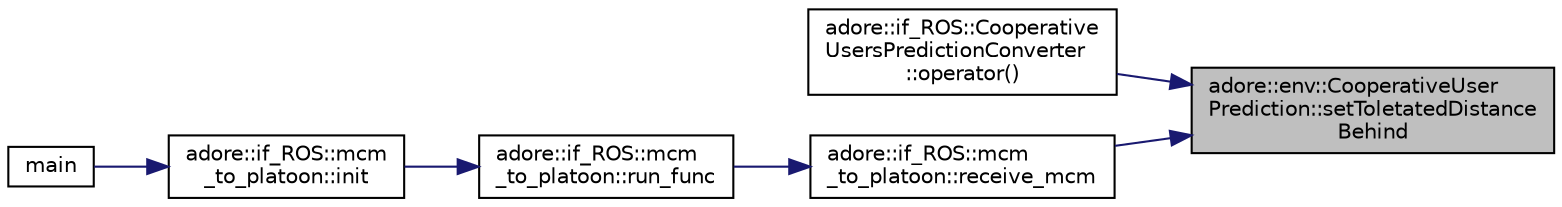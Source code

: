 digraph "adore::env::CooperativeUserPrediction::setToletatedDistanceBehind"
{
 // LATEX_PDF_SIZE
  edge [fontname="Helvetica",fontsize="10",labelfontname="Helvetica",labelfontsize="10"];
  node [fontname="Helvetica",fontsize="10",shape=record];
  rankdir="RL";
  Node1 [label="adore::env::CooperativeUser\lPrediction::setToletatedDistance\lBehind",height=0.2,width=0.4,color="black", fillcolor="grey75", style="filled", fontcolor="black",tooltip=" "];
  Node1 -> Node2 [dir="back",color="midnightblue",fontsize="10",style="solid",fontname="Helvetica"];
  Node2 [label="adore::if_ROS::Cooperative\lUsersPredictionConverter\l::operator()",height=0.2,width=0.4,color="black", fillcolor="white", style="filled",URL="$structadore_1_1if__ROS_1_1CooperativeUsersPredictionConverter.html#afdd9ff9abfadb6641bb33746fefa0ebc",tooltip=" "];
  Node1 -> Node3 [dir="back",color="midnightblue",fontsize="10",style="solid",fontname="Helvetica"];
  Node3 [label="adore::if_ROS::mcm\l_to_platoon::receive_mcm",height=0.2,width=0.4,color="black", fillcolor="white", style="filled",URL="$classadore_1_1if__ROS_1_1mcm__to__platoon.html#a307269abe7ea5ed2a560058a5f967203",tooltip=" "];
  Node3 -> Node4 [dir="back",color="midnightblue",fontsize="10",style="solid",fontname="Helvetica"];
  Node4 [label="adore::if_ROS::mcm\l_to_platoon::run_func",height=0.2,width=0.4,color="black", fillcolor="white", style="filled",URL="$classadore_1_1if__ROS_1_1mcm__to__platoon.html#a1d2e6e46fe8dab9364ea1709dfb8de7e",tooltip=" "];
  Node4 -> Node5 [dir="back",color="midnightblue",fontsize="10",style="solid",fontname="Helvetica"];
  Node5 [label="adore::if_ROS::mcm\l_to_platoon::init",height=0.2,width=0.4,color="black", fillcolor="white", style="filled",URL="$classadore_1_1if__ROS_1_1mcm__to__platoon.html#aa273cb3d4051e4d8c74bfefef6fb190e",tooltip=" "];
  Node5 -> Node6 [dir="back",color="midnightblue",fontsize="10",style="solid",fontname="Helvetica"];
  Node6 [label="main",height=0.2,width=0.4,color="black", fillcolor="white", style="filled",URL="$mcm__to__platoon__node_8cpp.html#a3c04138a5bfe5d72780bb7e82a18e627",tooltip=" "];
}
